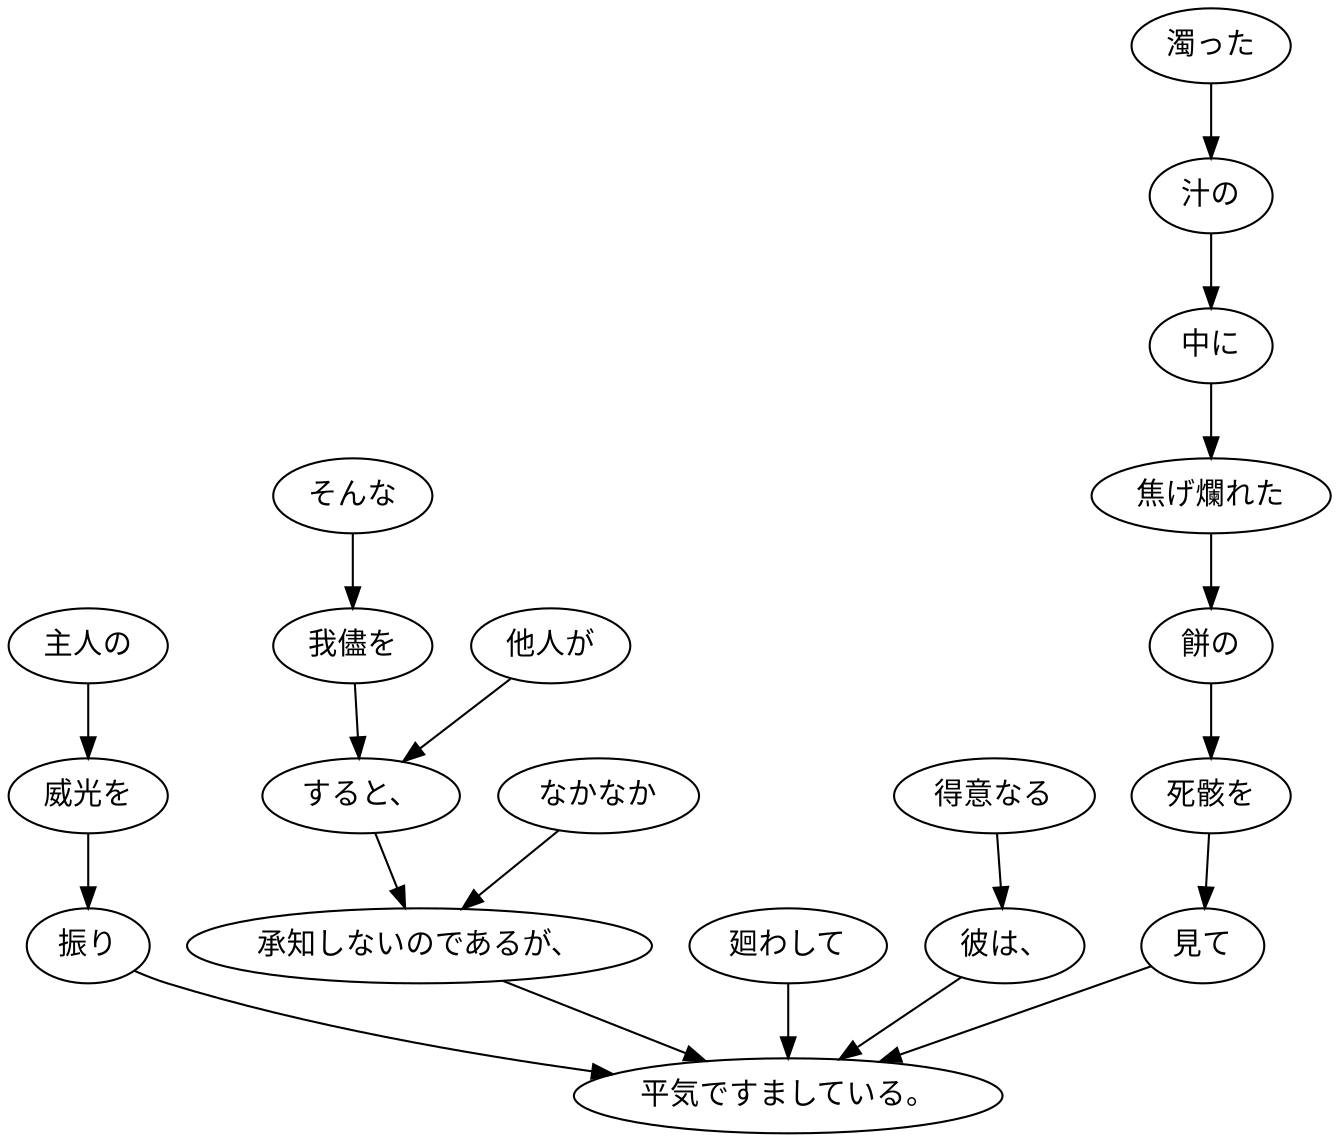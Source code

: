 digraph graph459 {
	node0 [label="他人が"];
	node1 [label="そんな"];
	node2 [label="我儘を"];
	node3 [label="すると、"];
	node4 [label="なかなか"];
	node5 [label="承知しないのであるが、"];
	node6 [label="主人の"];
	node7 [label="威光を"];
	node8 [label="振り"];
	node9 [label="廻わして"];
	node10 [label="得意なる"];
	node11 [label="彼は、"];
	node12 [label="濁った"];
	node13 [label="汁の"];
	node14 [label="中に"];
	node15 [label="焦げ爛れた"];
	node16 [label="餅の"];
	node17 [label="死骸を"];
	node18 [label="見て"];
	node19 [label="平気ですましている。"];
	node0 -> node3;
	node1 -> node2;
	node2 -> node3;
	node3 -> node5;
	node4 -> node5;
	node5 -> node19;
	node6 -> node7;
	node7 -> node8;
	node8 -> node19;
	node9 -> node19;
	node10 -> node11;
	node11 -> node19;
	node12 -> node13;
	node13 -> node14;
	node14 -> node15;
	node15 -> node16;
	node16 -> node17;
	node17 -> node18;
	node18 -> node19;
}
